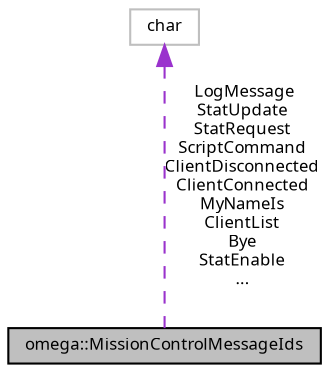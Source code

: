 digraph "omega::MissionControlMessageIds"
{
  bgcolor="transparent";
  edge [fontname="FreeSans.ttf",fontsize="8",labelfontname="FreeSans.ttf",labelfontsize="8"];
  node [fontname="FreeSans.ttf",fontsize="8",shape=record];
  Node1 [label="omega::MissionControlMessageIds",height=0.2,width=0.4,color="black", fillcolor="grey75", style="filled" fontcolor="black"];
  Node2 -> Node1 [dir="back",color="darkorchid3",fontsize="8",style="dashed",label=" LogMessage\nStatUpdate\nStatRequest\nScriptCommand\nClientDisconnected\nClientConnected\nMyNameIs\nClientList\nBye\nStatEnable\n..." ,fontname="FreeSans.ttf"];
  Node2 [label="char",height=0.2,width=0.4,color="grey75"];
}
